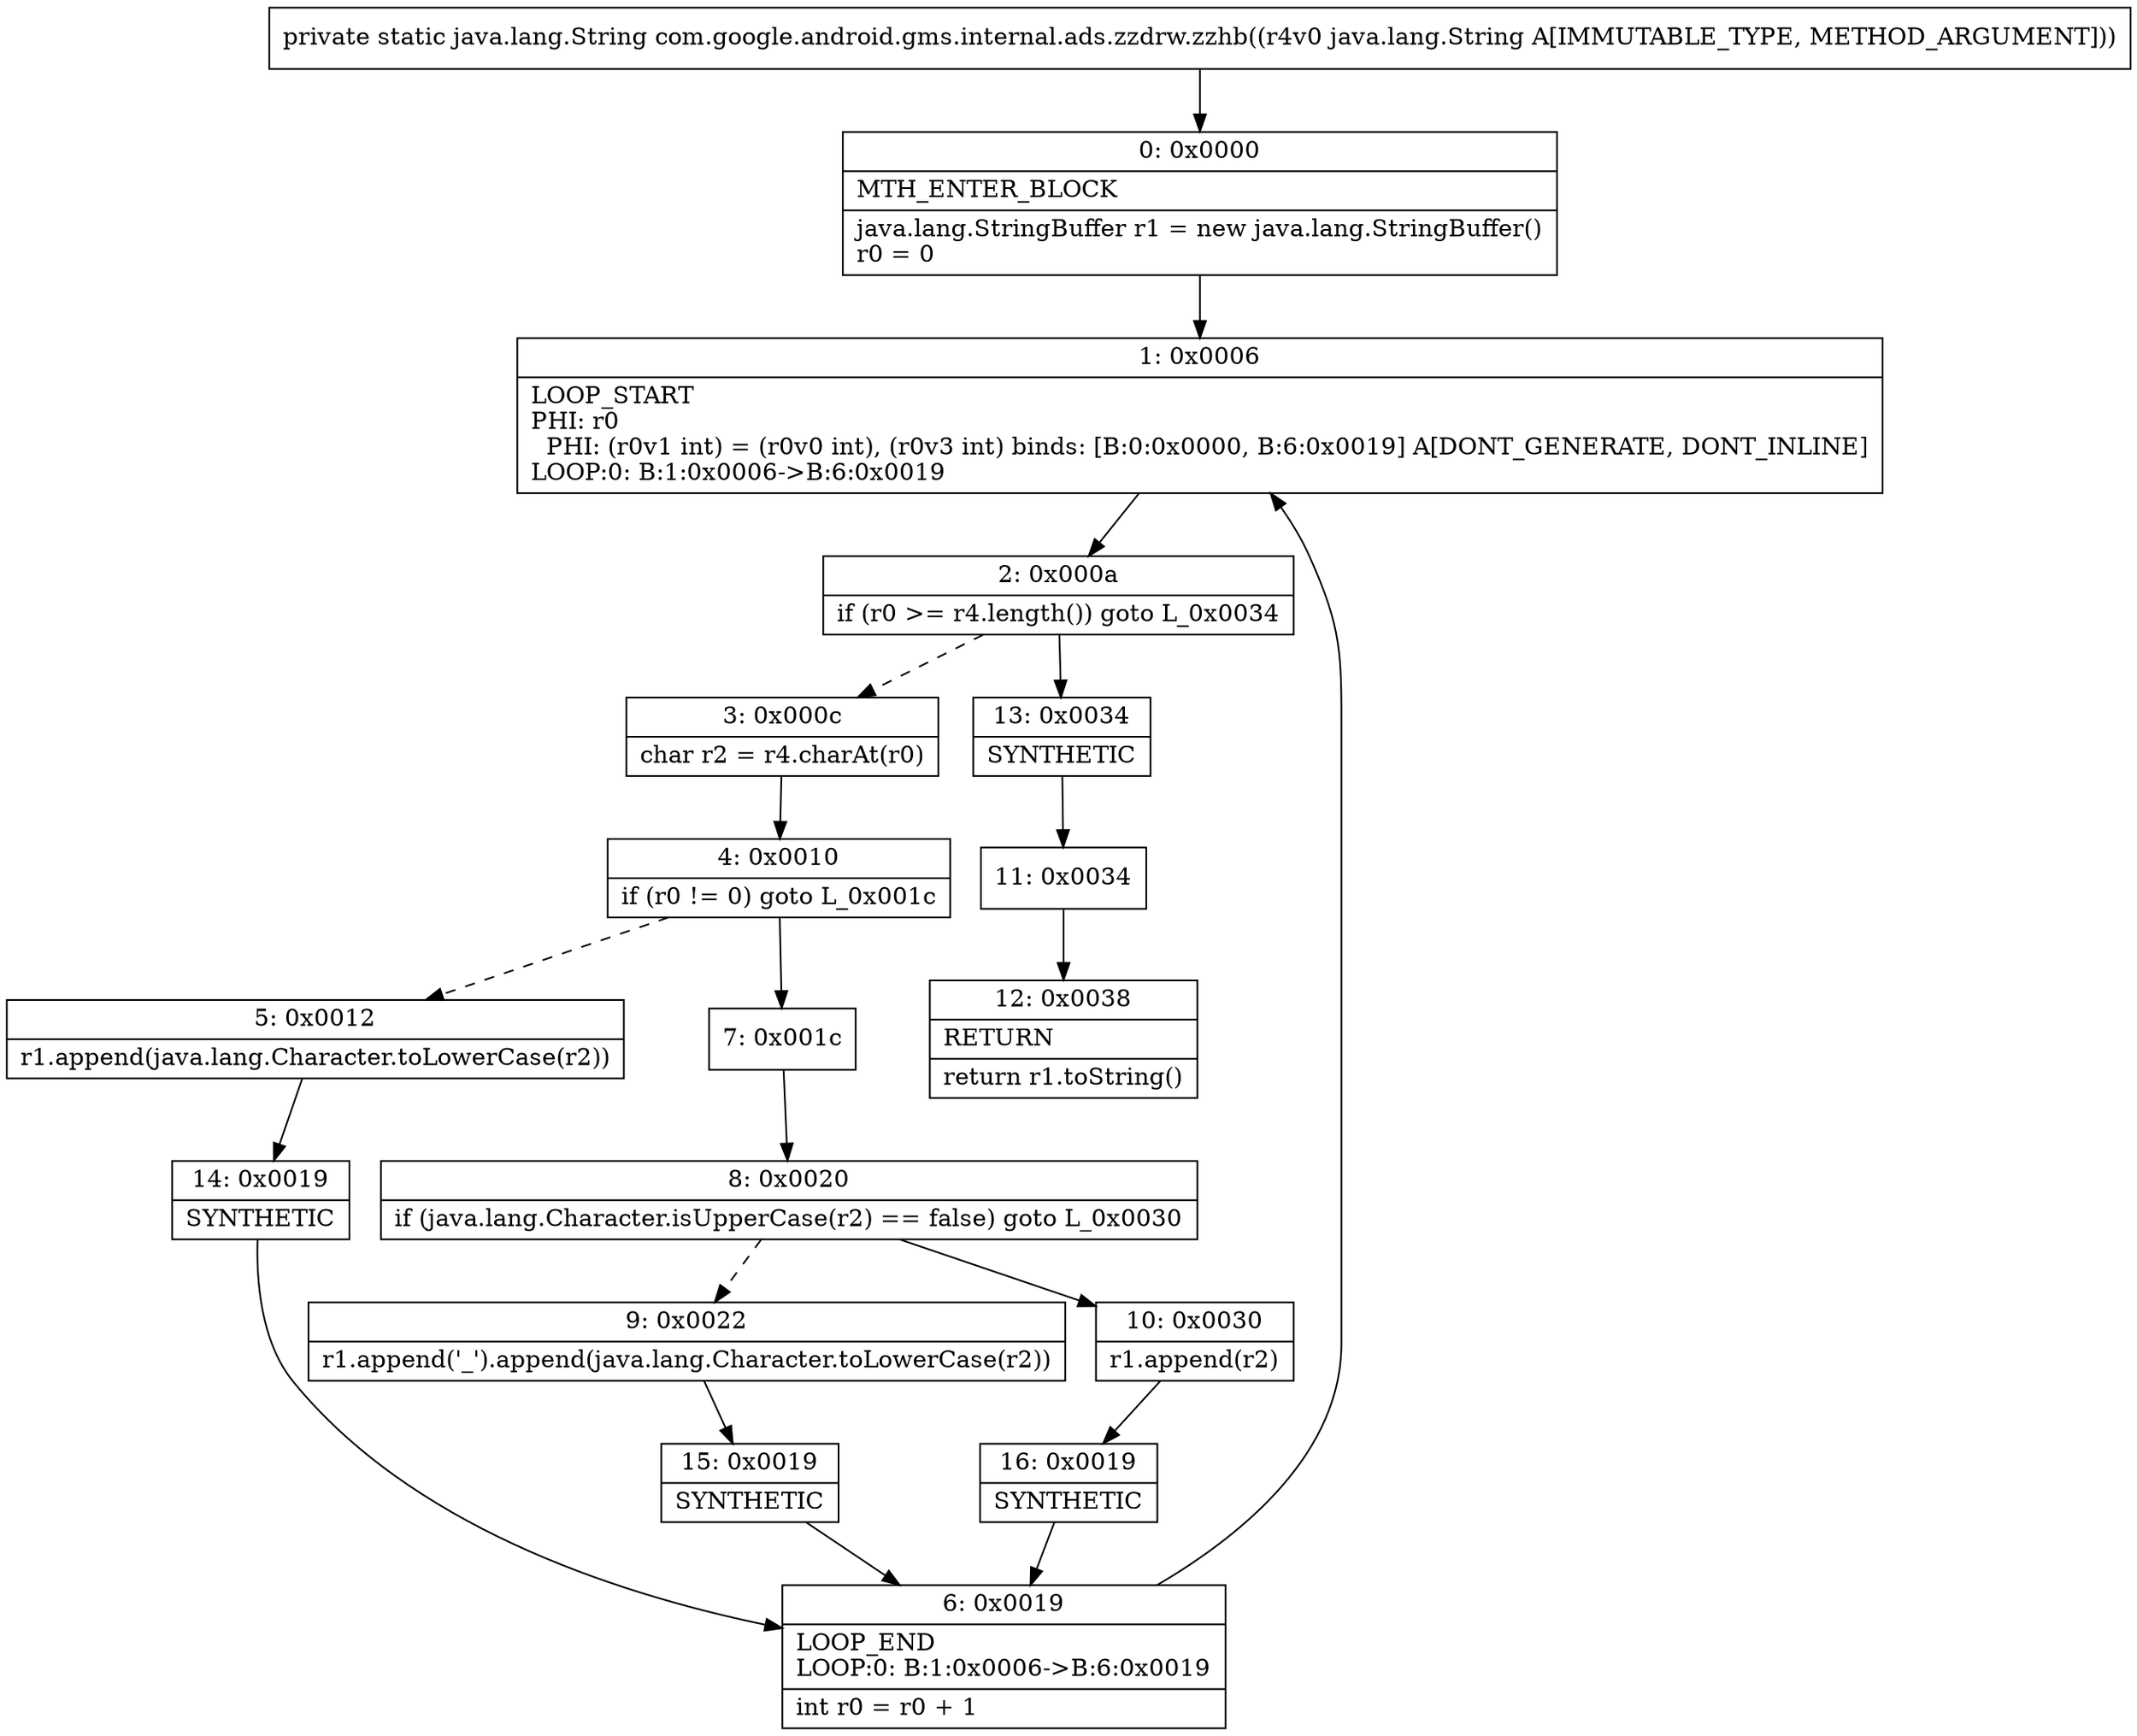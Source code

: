digraph "CFG forcom.google.android.gms.internal.ads.zzdrw.zzhb(Ljava\/lang\/String;)Ljava\/lang\/String;" {
Node_0 [shape=record,label="{0\:\ 0x0000|MTH_ENTER_BLOCK\l|java.lang.StringBuffer r1 = new java.lang.StringBuffer()\lr0 = 0\l}"];
Node_1 [shape=record,label="{1\:\ 0x0006|LOOP_START\lPHI: r0 \l  PHI: (r0v1 int) = (r0v0 int), (r0v3 int) binds: [B:0:0x0000, B:6:0x0019] A[DONT_GENERATE, DONT_INLINE]\lLOOP:0: B:1:0x0006\-\>B:6:0x0019\l}"];
Node_2 [shape=record,label="{2\:\ 0x000a|if (r0 \>= r4.length()) goto L_0x0034\l}"];
Node_3 [shape=record,label="{3\:\ 0x000c|char r2 = r4.charAt(r0)\l}"];
Node_4 [shape=record,label="{4\:\ 0x0010|if (r0 != 0) goto L_0x001c\l}"];
Node_5 [shape=record,label="{5\:\ 0x0012|r1.append(java.lang.Character.toLowerCase(r2))\l}"];
Node_6 [shape=record,label="{6\:\ 0x0019|LOOP_END\lLOOP:0: B:1:0x0006\-\>B:6:0x0019\l|int r0 = r0 + 1\l}"];
Node_7 [shape=record,label="{7\:\ 0x001c}"];
Node_8 [shape=record,label="{8\:\ 0x0020|if (java.lang.Character.isUpperCase(r2) == false) goto L_0x0030\l}"];
Node_9 [shape=record,label="{9\:\ 0x0022|r1.append('_').append(java.lang.Character.toLowerCase(r2))\l}"];
Node_10 [shape=record,label="{10\:\ 0x0030|r1.append(r2)\l}"];
Node_11 [shape=record,label="{11\:\ 0x0034}"];
Node_12 [shape=record,label="{12\:\ 0x0038|RETURN\l|return r1.toString()\l}"];
Node_13 [shape=record,label="{13\:\ 0x0034|SYNTHETIC\l}"];
Node_14 [shape=record,label="{14\:\ 0x0019|SYNTHETIC\l}"];
Node_15 [shape=record,label="{15\:\ 0x0019|SYNTHETIC\l}"];
Node_16 [shape=record,label="{16\:\ 0x0019|SYNTHETIC\l}"];
MethodNode[shape=record,label="{private static java.lang.String com.google.android.gms.internal.ads.zzdrw.zzhb((r4v0 java.lang.String A[IMMUTABLE_TYPE, METHOD_ARGUMENT])) }"];
MethodNode -> Node_0;
Node_0 -> Node_1;
Node_1 -> Node_2;
Node_2 -> Node_3[style=dashed];
Node_2 -> Node_13;
Node_3 -> Node_4;
Node_4 -> Node_5[style=dashed];
Node_4 -> Node_7;
Node_5 -> Node_14;
Node_6 -> Node_1;
Node_7 -> Node_8;
Node_8 -> Node_9[style=dashed];
Node_8 -> Node_10;
Node_9 -> Node_15;
Node_10 -> Node_16;
Node_11 -> Node_12;
Node_13 -> Node_11;
Node_14 -> Node_6;
Node_15 -> Node_6;
Node_16 -> Node_6;
}

